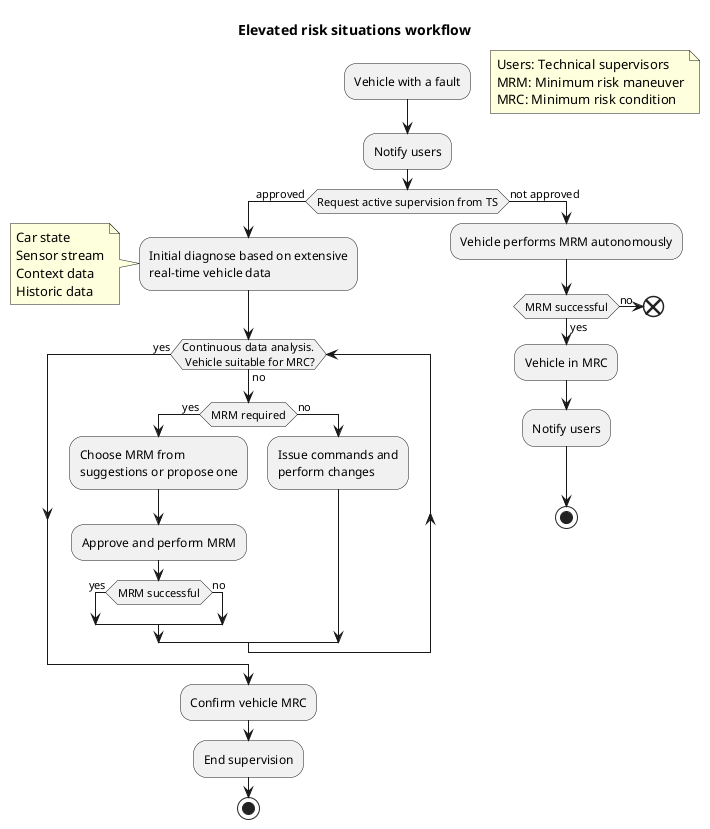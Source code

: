 @startuml "ADS fault"
skinparam ConditionEndStyle hline
title Elevated risk situations workflow


:Vehicle with a fault;

floating note right
Users: Technical supervisors
MRM: Minimum risk maneuver
MRC: Minimum risk condition
end note

:Notify users;

if (Request active supervision from TS) equals (approved) then

    :Initial diagnose based on extensive 
    real-time vehicle data;
    note left
        Car state
        Sensor stream
        Context data
        Historic data
    end note

    while(Continuous data analysis.\n Vehicle suitable for MRC?) is (no)
        if (MRM required) equals (yes) then
            :Choose MRM from 
            suggestions or propose one;
            :Approve and perform MRM;

            if(MRM successful) equals (yes) then
            else (no)
            endif

        else (no)
            :Issue commands and
            perform changes;
        endif

    endwhile (yes)

    :Confirm vehicle MRC;
    :End supervision;

    stop
    
else (not approved)

    :Vehicle performs MRM autonomously;
    if(MRM successful) equals (yes) then
        :Vehicle in MRC;
        :Notify users;
    else (no)
        end
    endif
    stop
endif
@enduml
